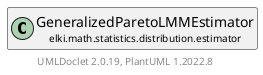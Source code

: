 @startuml
    remove .*\.(Instance|Par|Parameterizer|Factory)$
    set namespaceSeparator none
    hide empty fields
    hide empty methods

    class "<size:14>GeneralizedParetoLMMEstimator.Par\n<size:10>elki.math.statistics.distribution.estimator" as elki.math.statistics.distribution.estimator.GeneralizedParetoLMMEstimator.Par [[GeneralizedParetoLMMEstimator.Par.html]] {
        +make(): GeneralizedParetoLMMEstimator
    }

    interface "<size:14>Parameterizer\n<size:10>elki.utilities.optionhandling" as elki.utilities.optionhandling.Parameterizer [[../../../../utilities/optionhandling/Parameterizer.html]] {
        {abstract} +make(): Object
    }
    class "<size:14>GeneralizedParetoLMMEstimator\n<size:10>elki.math.statistics.distribution.estimator" as elki.math.statistics.distribution.estimator.GeneralizedParetoLMMEstimator [[GeneralizedParetoLMMEstimator.html]]

    elki.utilities.optionhandling.Parameterizer <|.. elki.math.statistics.distribution.estimator.GeneralizedParetoLMMEstimator.Par
    elki.math.statistics.distribution.estimator.GeneralizedParetoLMMEstimator +-- elki.math.statistics.distribution.estimator.GeneralizedParetoLMMEstimator.Par

    center footer UMLDoclet 2.0.19, PlantUML 1.2022.8
@enduml

